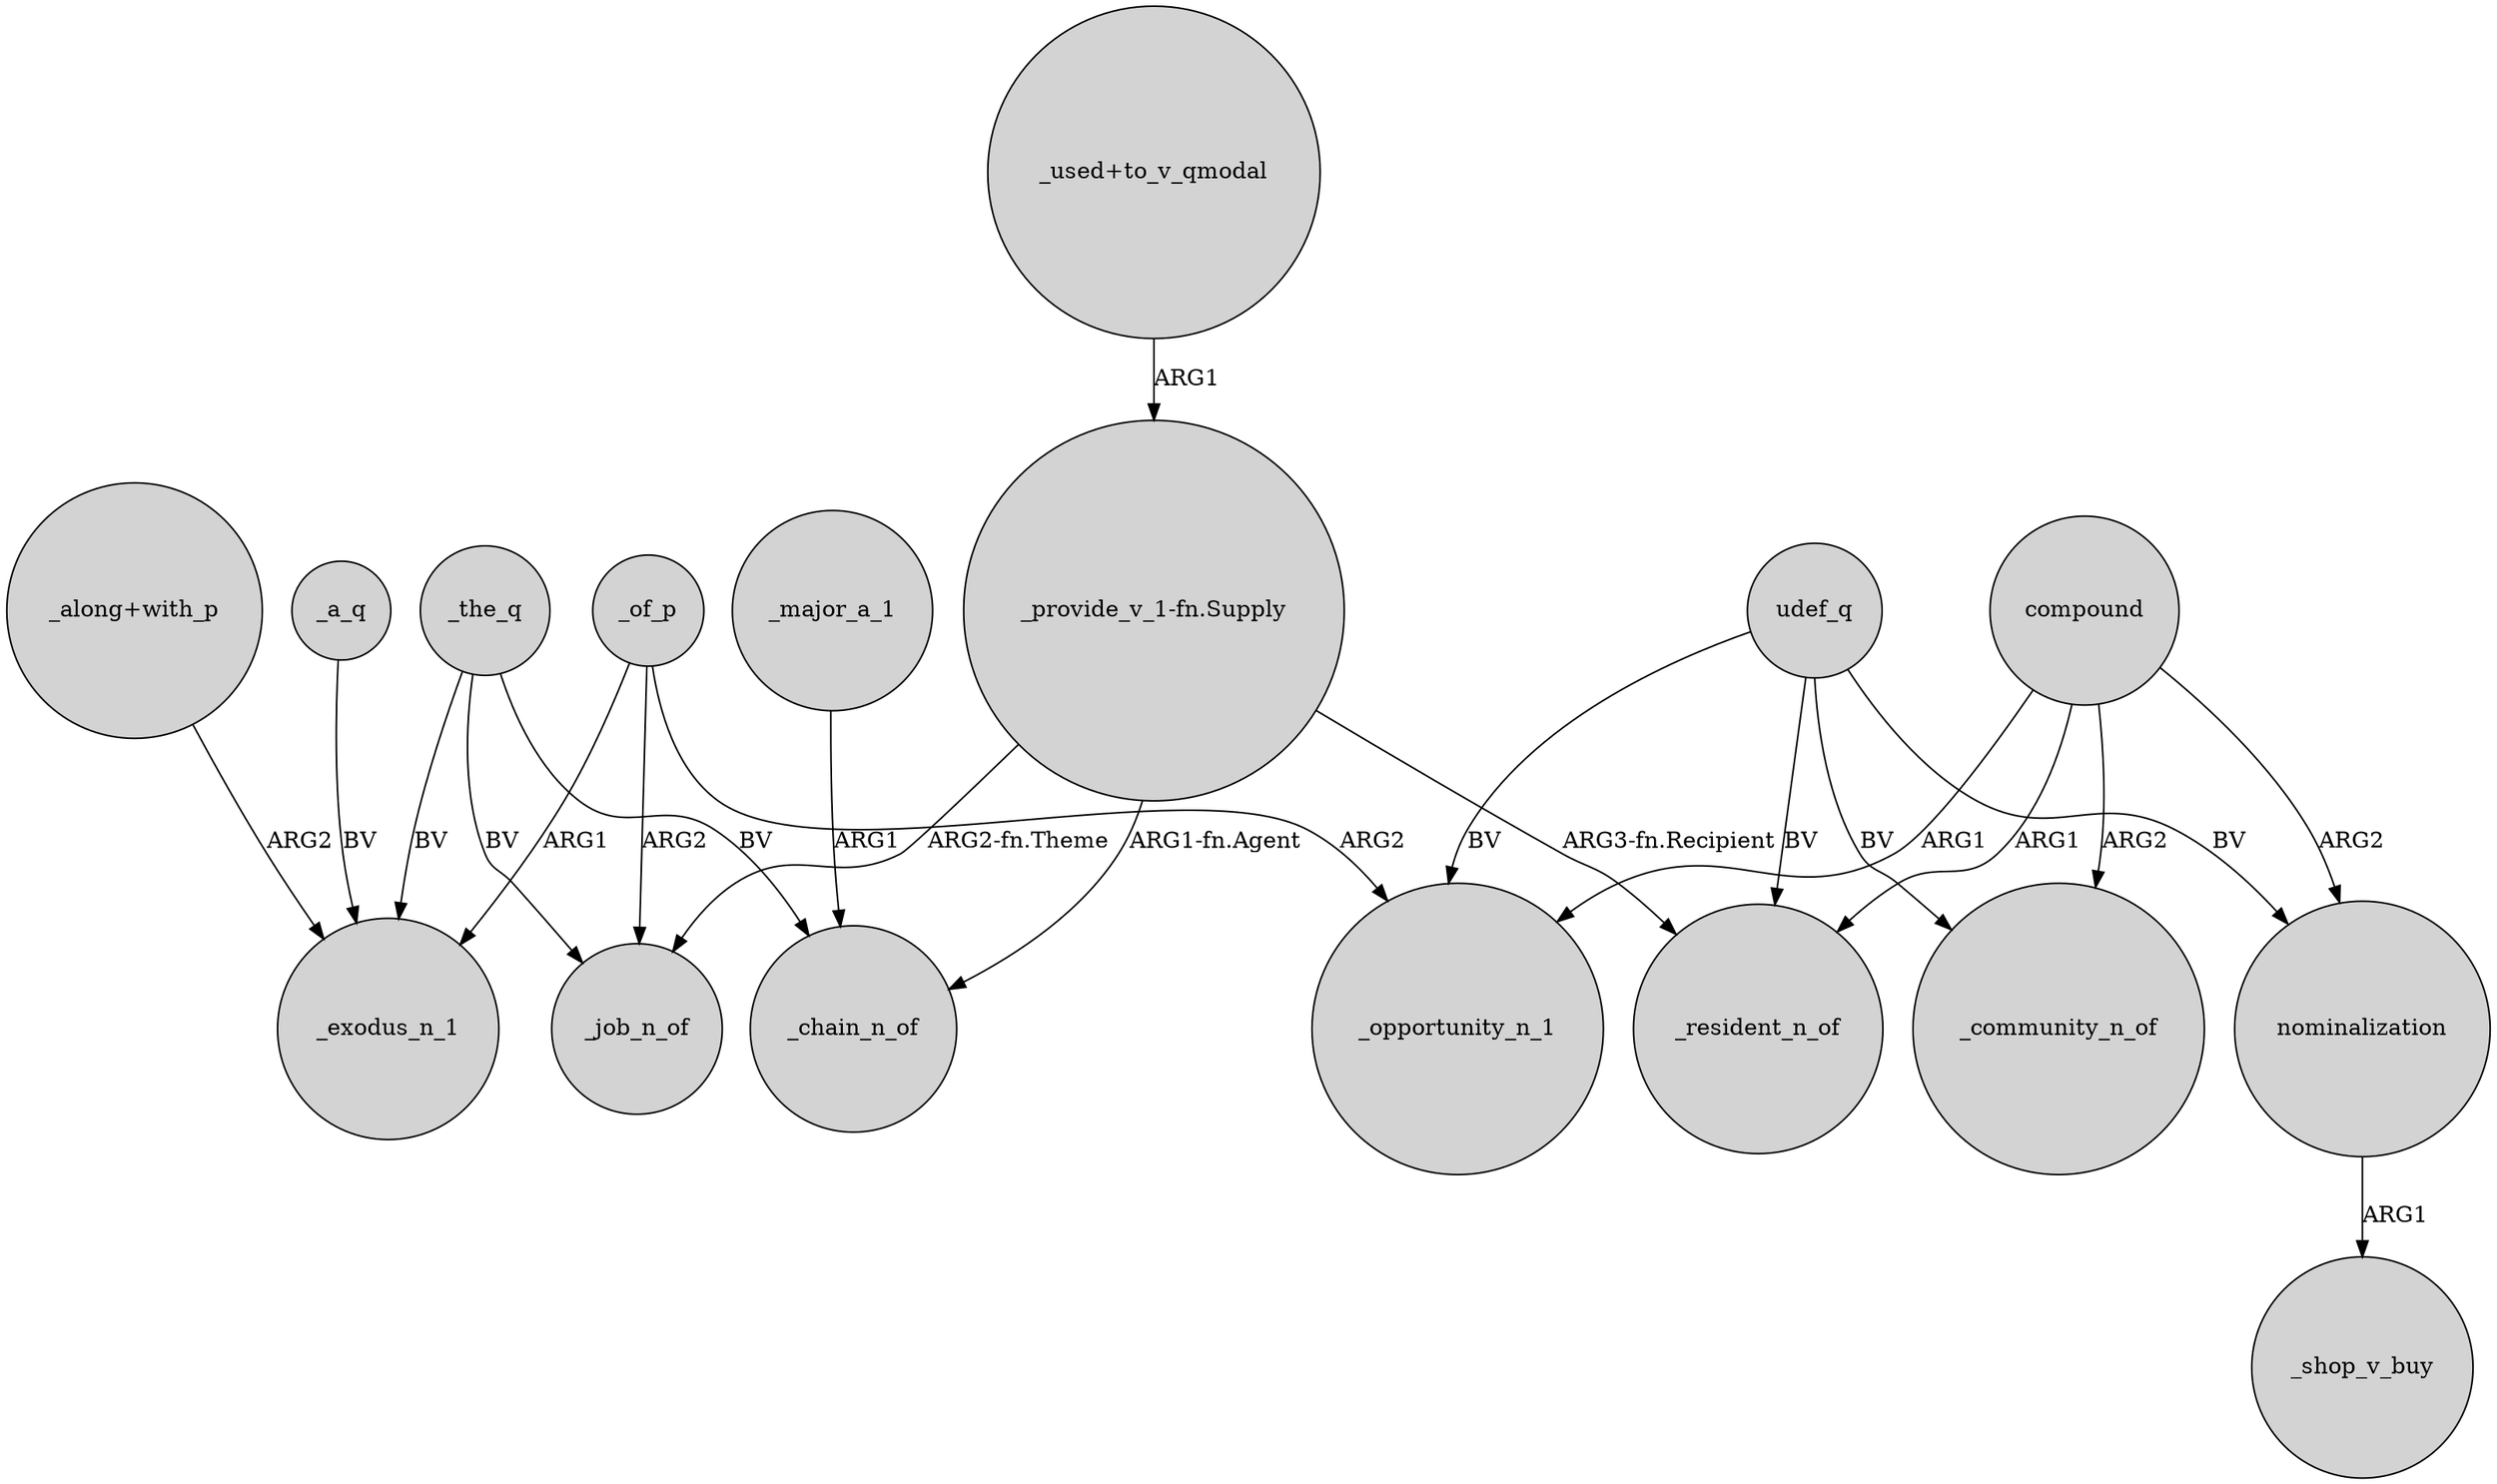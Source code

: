 digraph {
	node [shape=circle style=filled]
	_of_p -> _exodus_n_1 [label=ARG1]
	udef_q -> _community_n_of [label=BV]
	compound -> _resident_n_of [label=ARG1]
	"_provide_v_1-fn.Supply" -> _resident_n_of [label="ARG3-fn.Recipient"]
	_the_q -> _exodus_n_1 [label=BV]
	"_used+to_v_qmodal" -> "_provide_v_1-fn.Supply" [label=ARG1]
	compound -> nominalization [label=ARG2]
	_of_p -> _opportunity_n_1 [label=ARG2]
	"_provide_v_1-fn.Supply" -> _job_n_of [label="ARG2-fn.Theme"]
	udef_q -> _opportunity_n_1 [label=BV]
	udef_q -> _resident_n_of [label=BV]
	_of_p -> _job_n_of [label=ARG2]
	_the_q -> _chain_n_of [label=BV]
	compound -> _opportunity_n_1 [label=ARG1]
	"_along+with_p" -> _exodus_n_1 [label=ARG2]
	_the_q -> _job_n_of [label=BV]
	"_provide_v_1-fn.Supply" -> _chain_n_of [label="ARG1-fn.Agent"]
	udef_q -> nominalization [label=BV]
	_a_q -> _exodus_n_1 [label=BV]
	nominalization -> _shop_v_buy [label=ARG1]
	_major_a_1 -> _chain_n_of [label=ARG1]
	compound -> _community_n_of [label=ARG2]
}
